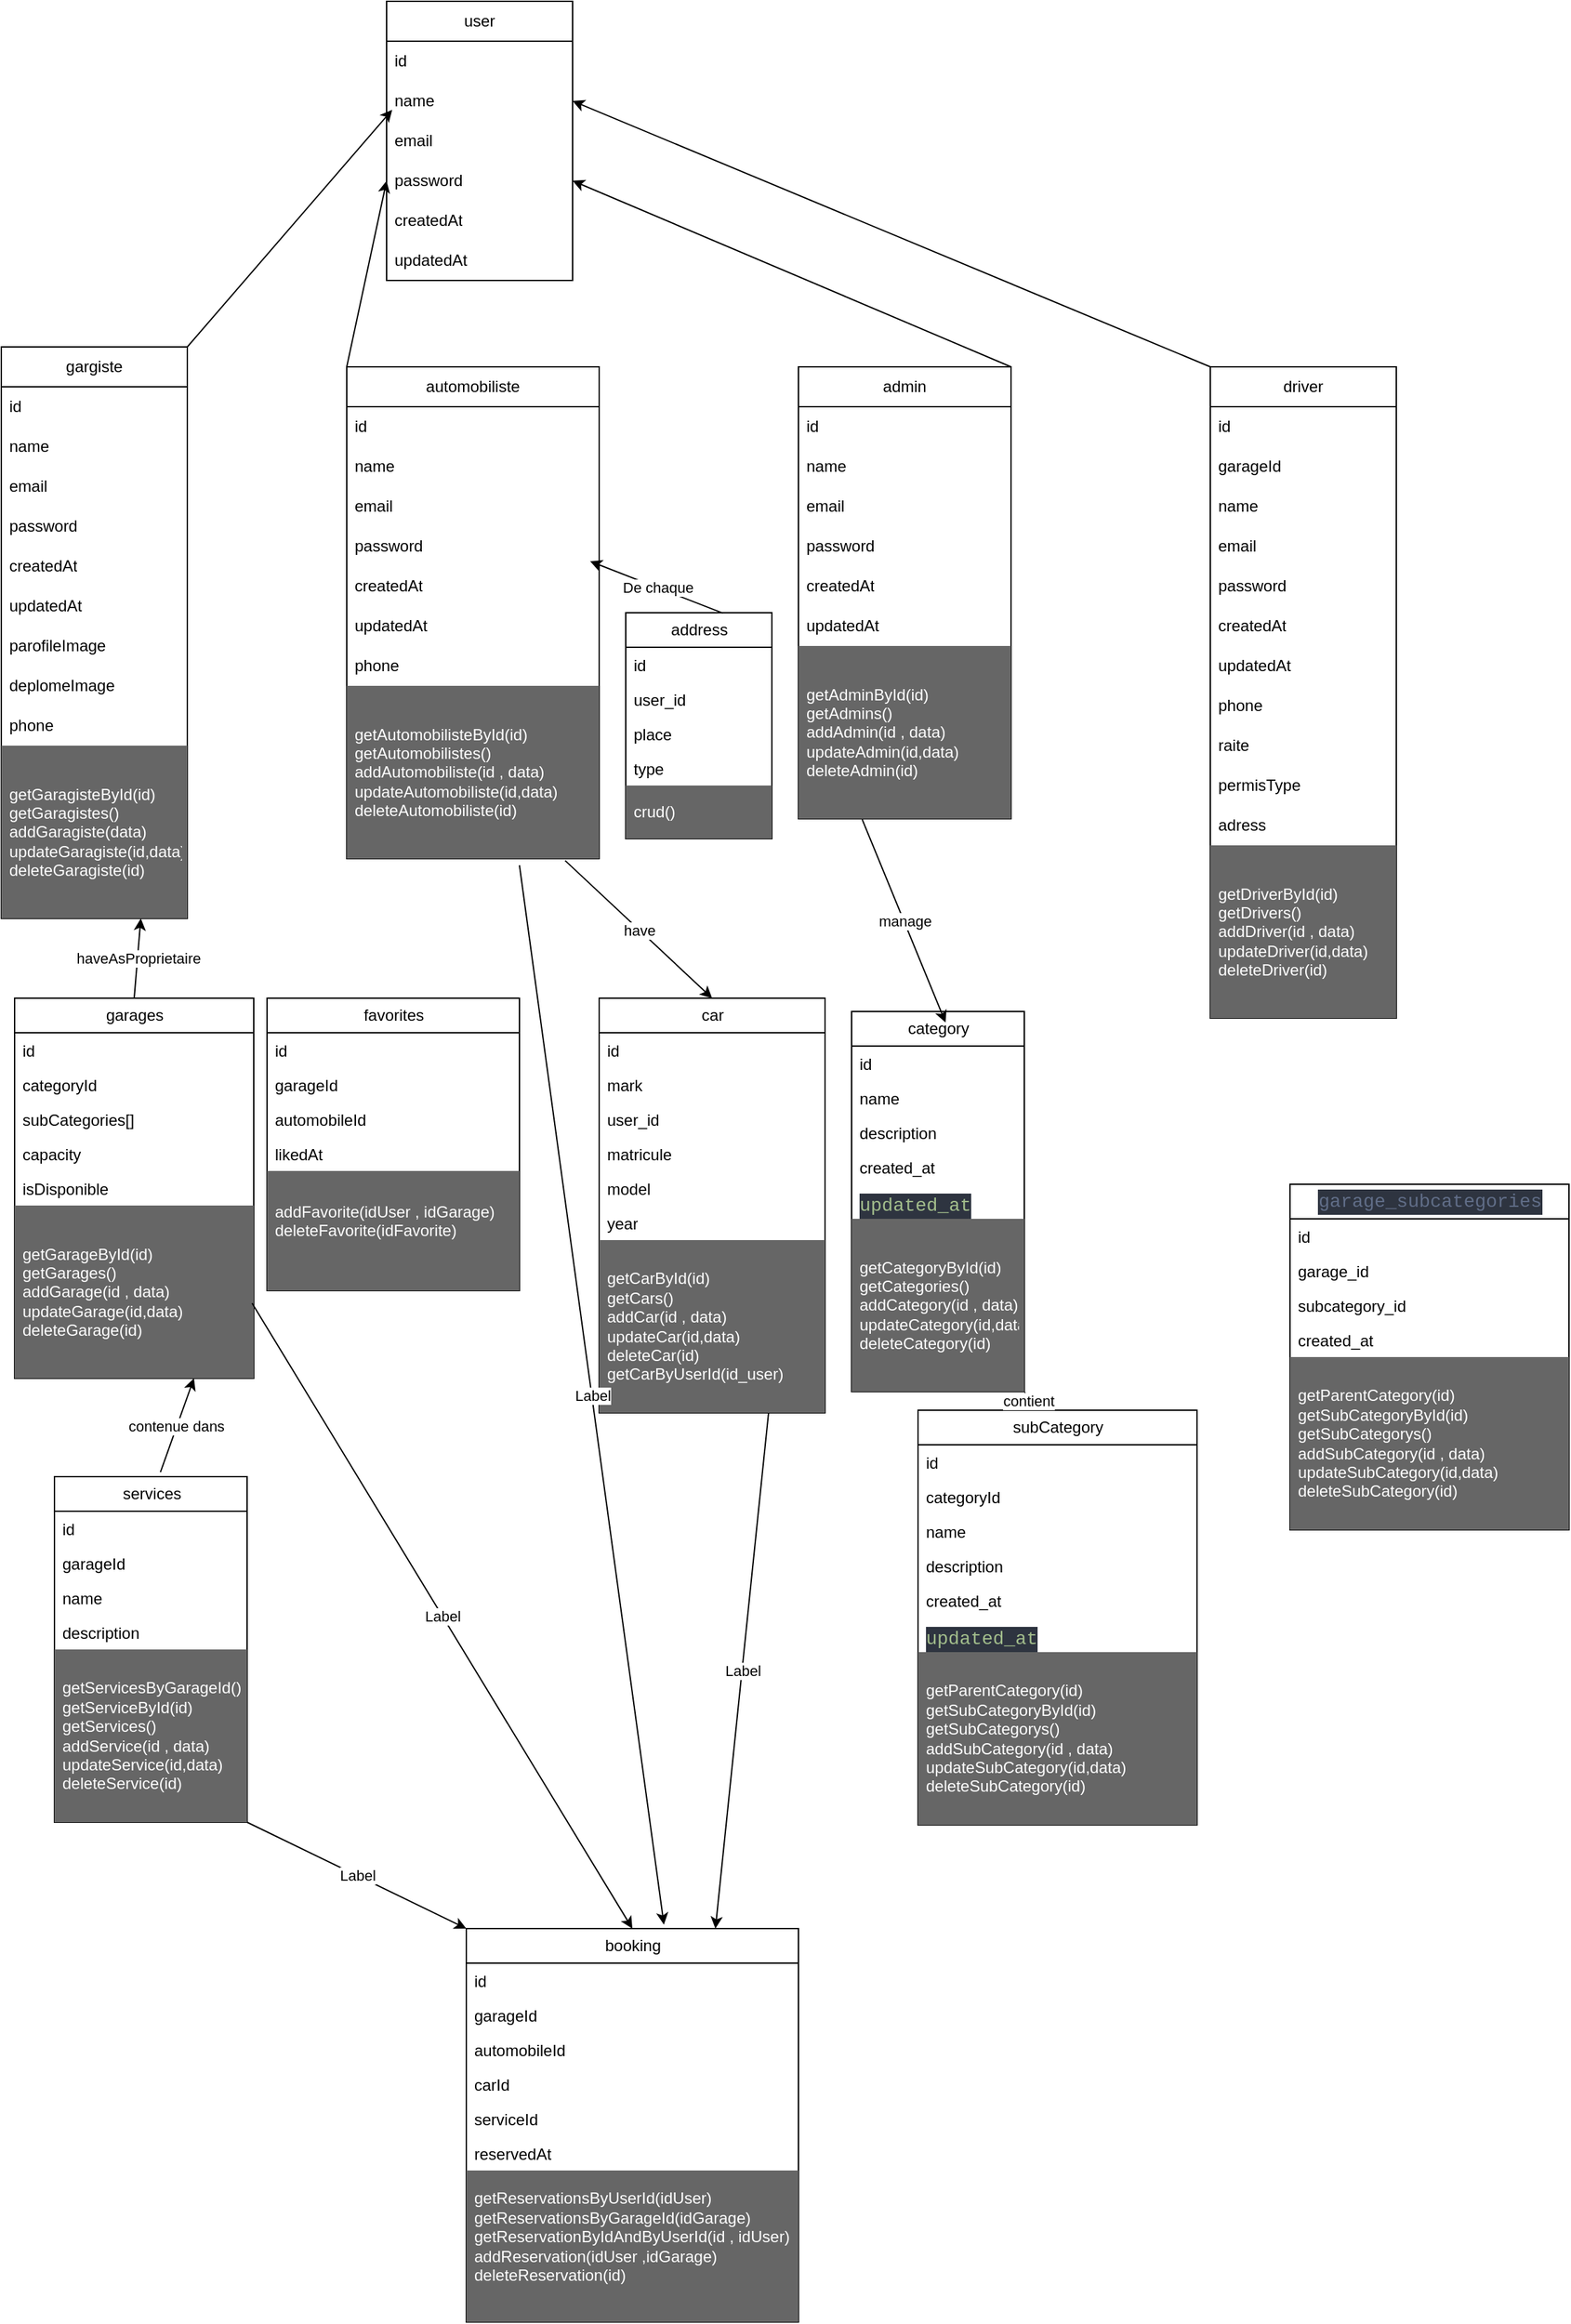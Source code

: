 <mxfile>
    <diagram id="QwADNaredaxU6zUxr-DX" name="Page-1">
        <mxGraphModel dx="255" dy="290" grid="1" gridSize="10" guides="1" tooltips="1" connect="1" arrows="1" fold="1" page="1" pageScale="1" pageWidth="850" pageHeight="1100" math="0" shadow="0">
            <root>
                <mxCell id="0"/>
                <mxCell id="1" parent="0"/>
                <mxCell id="2" value="user" style="swimlane;fontStyle=0;childLayout=stackLayout;horizontal=1;startSize=30;horizontalStack=0;resizeParent=1;resizeParentMax=0;resizeLast=0;collapsible=1;marginBottom=0;whiteSpace=wrap;html=1;" parent="1" vertex="1">
                    <mxGeometry x="300" y="20" width="140" height="210" as="geometry"/>
                </mxCell>
                <mxCell id="3" value="id" style="text;strokeColor=none;fillColor=none;align=left;verticalAlign=middle;spacingLeft=4;spacingRight=4;overflow=hidden;points=[[0,0.5],[1,0.5]];portConstraint=eastwest;rotatable=0;whiteSpace=wrap;html=1;" parent="2" vertex="1">
                    <mxGeometry y="30" width="140" height="30" as="geometry"/>
                </mxCell>
                <mxCell id="4" value="name" style="text;strokeColor=none;fillColor=none;align=left;verticalAlign=middle;spacingLeft=4;spacingRight=4;overflow=hidden;points=[[0,0.5],[1,0.5]];portConstraint=eastwest;rotatable=0;whiteSpace=wrap;html=1;" parent="2" vertex="1">
                    <mxGeometry y="60" width="140" height="30" as="geometry"/>
                </mxCell>
                <mxCell id="5" value="email" style="text;strokeColor=none;fillColor=none;align=left;verticalAlign=middle;spacingLeft=4;spacingRight=4;overflow=hidden;points=[[0,0.5],[1,0.5]];portConstraint=eastwest;rotatable=0;whiteSpace=wrap;html=1;" parent="2" vertex="1">
                    <mxGeometry y="90" width="140" height="30" as="geometry"/>
                </mxCell>
                <mxCell id="6" value="password" style="text;strokeColor=none;fillColor=none;align=left;verticalAlign=middle;spacingLeft=4;spacingRight=4;overflow=hidden;points=[[0,0.5],[1,0.5]];portConstraint=eastwest;rotatable=0;whiteSpace=wrap;html=1;" parent="2" vertex="1">
                    <mxGeometry y="120" width="140" height="30" as="geometry"/>
                </mxCell>
                <mxCell id="8" value="createdAt" style="text;strokeColor=none;fillColor=none;align=left;verticalAlign=middle;spacingLeft=4;spacingRight=4;overflow=hidden;points=[[0,0.5],[1,0.5]];portConstraint=eastwest;rotatable=0;whiteSpace=wrap;html=1;" parent="2" vertex="1">
                    <mxGeometry y="150" width="140" height="30" as="geometry"/>
                </mxCell>
                <mxCell id="7" value="updatedAt" style="text;strokeColor=none;fillColor=none;align=left;verticalAlign=middle;spacingLeft=4;spacingRight=4;overflow=hidden;points=[[0,0.5],[1,0.5]];portConstraint=eastwest;rotatable=0;whiteSpace=wrap;html=1;" parent="2" vertex="1">
                    <mxGeometry y="180" width="140" height="30" as="geometry"/>
                </mxCell>
                <mxCell id="9" value="gargiste" style="swimlane;fontStyle=0;childLayout=stackLayout;horizontal=1;startSize=30;horizontalStack=0;resizeParent=1;resizeParentMax=0;resizeLast=0;collapsible=1;marginBottom=0;whiteSpace=wrap;html=1;" parent="1" vertex="1">
                    <mxGeometry x="10" y="280" width="140" height="430" as="geometry"/>
                </mxCell>
                <mxCell id="10" value="id" style="text;strokeColor=none;fillColor=none;align=left;verticalAlign=middle;spacingLeft=4;spacingRight=4;overflow=hidden;points=[[0,0.5],[1,0.5]];portConstraint=eastwest;rotatable=0;whiteSpace=wrap;html=1;" parent="9" vertex="1">
                    <mxGeometry y="30" width="140" height="30" as="geometry"/>
                </mxCell>
                <mxCell id="11" value="name" style="text;strokeColor=none;fillColor=none;align=left;verticalAlign=middle;spacingLeft=4;spacingRight=4;overflow=hidden;points=[[0,0.5],[1,0.5]];portConstraint=eastwest;rotatable=0;whiteSpace=wrap;html=1;" parent="9" vertex="1">
                    <mxGeometry y="60" width="140" height="30" as="geometry"/>
                </mxCell>
                <mxCell id="12" value="email" style="text;strokeColor=none;fillColor=none;align=left;verticalAlign=middle;spacingLeft=4;spacingRight=4;overflow=hidden;points=[[0,0.5],[1,0.5]];portConstraint=eastwest;rotatable=0;whiteSpace=wrap;html=1;" parent="9" vertex="1">
                    <mxGeometry y="90" width="140" height="30" as="geometry"/>
                </mxCell>
                <mxCell id="13" value="password" style="text;strokeColor=none;fillColor=none;align=left;verticalAlign=middle;spacingLeft=4;spacingRight=4;overflow=hidden;points=[[0,0.5],[1,0.5]];portConstraint=eastwest;rotatable=0;whiteSpace=wrap;html=1;" parent="9" vertex="1">
                    <mxGeometry y="120" width="140" height="30" as="geometry"/>
                </mxCell>
                <mxCell id="14" value="createdAt" style="text;strokeColor=none;fillColor=none;align=left;verticalAlign=middle;spacingLeft=4;spacingRight=4;overflow=hidden;points=[[0,0.5],[1,0.5]];portConstraint=eastwest;rotatable=0;whiteSpace=wrap;html=1;" parent="9" vertex="1">
                    <mxGeometry y="150" width="140" height="30" as="geometry"/>
                </mxCell>
                <mxCell id="15" value="updatedAt" style="text;strokeColor=none;fillColor=none;align=left;verticalAlign=middle;spacingLeft=4;spacingRight=4;overflow=hidden;points=[[0,0.5],[1,0.5]];portConstraint=eastwest;rotatable=0;whiteSpace=wrap;html=1;" parent="9" vertex="1">
                    <mxGeometry y="180" width="140" height="30" as="geometry"/>
                </mxCell>
                <mxCell id="17" value="parofileImage" style="text;strokeColor=none;fillColor=none;align=left;verticalAlign=middle;spacingLeft=4;spacingRight=4;overflow=hidden;points=[[0,0.5],[1,0.5]];portConstraint=eastwest;rotatable=0;whiteSpace=wrap;html=1;" parent="9" vertex="1">
                    <mxGeometry y="210" width="140" height="30" as="geometry"/>
                </mxCell>
                <mxCell id="16" value="deplomeImage" style="text;strokeColor=none;fillColor=none;align=left;verticalAlign=middle;spacingLeft=4;spacingRight=4;overflow=hidden;points=[[0,0.5],[1,0.5]];portConstraint=eastwest;rotatable=0;whiteSpace=wrap;html=1;" parent="9" vertex="1">
                    <mxGeometry y="240" width="140" height="30" as="geometry"/>
                </mxCell>
                <mxCell id="18" value="phone" style="text;strokeColor=none;fillColor=none;align=left;verticalAlign=middle;spacingLeft=4;spacingRight=4;overflow=hidden;points=[[0,0.5],[1,0.5]];portConstraint=eastwest;rotatable=0;whiteSpace=wrap;html=1;" parent="9" vertex="1">
                    <mxGeometry y="270" width="140" height="30" as="geometry"/>
                </mxCell>
                <mxCell id="48" value="&lt;font style=&quot;color: rgb(255, 255, 255);&quot;&gt;getGaragisteById(id)&lt;/font&gt;&lt;div&gt;&lt;font style=&quot;color: rgb(255, 255, 255);&quot;&gt;getGaragistes()&lt;/font&gt;&lt;/div&gt;&lt;div&gt;&lt;font style=&quot;color: rgb(255, 255, 255);&quot;&gt;addGaragiste(data)&lt;/font&gt;&lt;/div&gt;&lt;div&gt;&lt;font style=&quot;color: rgb(255, 255, 255);&quot;&gt;updateGaragiste(id,data)&lt;/font&gt;&lt;/div&gt;&lt;div&gt;&lt;font style=&quot;color: rgb(255, 255, 255);&quot;&gt;deleteGaragiste(id)&lt;/font&gt;&lt;/div&gt;" style="text;strokeColor=none;fillColor=#666666;align=left;verticalAlign=middle;spacingLeft=4;spacingRight=4;overflow=hidden;points=[[0,0.5],[1,0.5]];portConstraint=eastwest;rotatable=0;whiteSpace=wrap;html=1;" parent="9" vertex="1">
                    <mxGeometry y="300" width="140" height="130" as="geometry"/>
                </mxCell>
                <mxCell id="61" style="edgeStyle=none;html=1;exitX=0;exitY=0;exitDx=0;exitDy=0;entryX=0;entryY=0.5;entryDx=0;entryDy=0;" parent="1" source="19" target="6" edge="1">
                    <mxGeometry relative="1" as="geometry"/>
                </mxCell>
                <mxCell id="19" value="automobiliste" style="swimlane;fontStyle=0;childLayout=stackLayout;horizontal=1;startSize=30;horizontalStack=0;resizeParent=1;resizeParentMax=0;resizeLast=0;collapsible=1;marginBottom=0;whiteSpace=wrap;html=1;" parent="1" vertex="1">
                    <mxGeometry x="270" y="295" width="190" height="370" as="geometry"/>
                </mxCell>
                <mxCell id="20" value="id" style="text;strokeColor=none;fillColor=none;align=left;verticalAlign=middle;spacingLeft=4;spacingRight=4;overflow=hidden;points=[[0,0.5],[1,0.5]];portConstraint=eastwest;rotatable=0;whiteSpace=wrap;html=1;" parent="19" vertex="1">
                    <mxGeometry y="30" width="190" height="30" as="geometry"/>
                </mxCell>
                <mxCell id="21" value="name" style="text;strokeColor=none;fillColor=none;align=left;verticalAlign=middle;spacingLeft=4;spacingRight=4;overflow=hidden;points=[[0,0.5],[1,0.5]];portConstraint=eastwest;rotatable=0;whiteSpace=wrap;html=1;" parent="19" vertex="1">
                    <mxGeometry y="60" width="190" height="30" as="geometry"/>
                </mxCell>
                <mxCell id="22" value="email" style="text;strokeColor=none;fillColor=none;align=left;verticalAlign=middle;spacingLeft=4;spacingRight=4;overflow=hidden;points=[[0,0.5],[1,0.5]];portConstraint=eastwest;rotatable=0;whiteSpace=wrap;html=1;" parent="19" vertex="1">
                    <mxGeometry y="90" width="190" height="30" as="geometry"/>
                </mxCell>
                <mxCell id="23" value="password" style="text;strokeColor=none;fillColor=none;align=left;verticalAlign=middle;spacingLeft=4;spacingRight=4;overflow=hidden;points=[[0,0.5],[1,0.5]];portConstraint=eastwest;rotatable=0;whiteSpace=wrap;html=1;" parent="19" vertex="1">
                    <mxGeometry y="120" width="190" height="30" as="geometry"/>
                </mxCell>
                <mxCell id="24" value="createdAt" style="text;strokeColor=none;fillColor=none;align=left;verticalAlign=middle;spacingLeft=4;spacingRight=4;overflow=hidden;points=[[0,0.5],[1,0.5]];portConstraint=eastwest;rotatable=0;whiteSpace=wrap;html=1;" parent="19" vertex="1">
                    <mxGeometry y="150" width="190" height="30" as="geometry"/>
                </mxCell>
                <mxCell id="25" value="updatedAt" style="text;strokeColor=none;fillColor=none;align=left;verticalAlign=middle;spacingLeft=4;spacingRight=4;overflow=hidden;points=[[0,0.5],[1,0.5]];portConstraint=eastwest;rotatable=0;whiteSpace=wrap;html=1;" parent="19" vertex="1">
                    <mxGeometry y="180" width="190" height="30" as="geometry"/>
                </mxCell>
                <mxCell id="28" value="phone" style="text;strokeColor=none;fillColor=none;align=left;verticalAlign=middle;spacingLeft=4;spacingRight=4;overflow=hidden;points=[[0,0.5],[1,0.5]];portConstraint=eastwest;rotatable=0;whiteSpace=wrap;html=1;" parent="19" vertex="1">
                    <mxGeometry y="210" width="190" height="30" as="geometry"/>
                </mxCell>
                <mxCell id="49" value="&lt;font style=&quot;color: rgb(255, 255, 255);&quot;&gt;getAutomobilisteById(id)&lt;/font&gt;&lt;div&gt;&lt;font style=&quot;color: rgb(255, 255, 255);&quot;&gt;get&lt;span style=&quot;color: rgb(255, 255, 255);&quot;&gt;Automobiliste&lt;/span&gt;s()&lt;/font&gt;&lt;/div&gt;&lt;div&gt;&lt;font style=&quot;color: rgb(255, 255, 255);&quot;&gt;add&lt;span style=&quot;color: rgb(255, 255, 255);&quot;&gt;Automobiliste&lt;/span&gt;(id , data)&lt;/font&gt;&lt;/div&gt;&lt;div&gt;&lt;font style=&quot;color: rgb(255, 255, 255);&quot;&gt;update&lt;span style=&quot;color: rgb(255, 255, 255);&quot;&gt;Automobiliste&lt;/span&gt;(id,data)&lt;/font&gt;&lt;/div&gt;&lt;div&gt;&lt;font style=&quot;color: rgb(255, 255, 255);&quot;&gt;delete&lt;span style=&quot;color: rgb(255, 255, 255);&quot;&gt;Automobiliste&lt;/span&gt;(id)&lt;/font&gt;&lt;/div&gt;" style="text;strokeColor=none;fillColor=#666666;align=left;verticalAlign=middle;spacingLeft=4;spacingRight=4;overflow=hidden;points=[[0,0.5],[1,0.5]];portConstraint=eastwest;rotatable=0;whiteSpace=wrap;html=1;" parent="19" vertex="1">
                    <mxGeometry y="240" width="190" height="130" as="geometry"/>
                </mxCell>
                <mxCell id="62" style="edgeStyle=none;html=1;exitX=1;exitY=0;exitDx=0;exitDy=0;entryX=1;entryY=0.5;entryDx=0;entryDy=0;" parent="1" source="29" target="6" edge="1">
                    <mxGeometry relative="1" as="geometry"/>
                </mxCell>
                <mxCell id="29" value="admin" style="swimlane;fontStyle=0;childLayout=stackLayout;horizontal=1;startSize=30;horizontalStack=0;resizeParent=1;resizeParentMax=0;resizeLast=0;collapsible=1;marginBottom=0;whiteSpace=wrap;html=1;" parent="1" vertex="1">
                    <mxGeometry x="610" y="295" width="160" height="340" as="geometry"/>
                </mxCell>
                <mxCell id="30" value="id" style="text;strokeColor=none;fillColor=none;align=left;verticalAlign=middle;spacingLeft=4;spacingRight=4;overflow=hidden;points=[[0,0.5],[1,0.5]];portConstraint=eastwest;rotatable=0;whiteSpace=wrap;html=1;" parent="29" vertex="1">
                    <mxGeometry y="30" width="160" height="30" as="geometry"/>
                </mxCell>
                <mxCell id="31" value="name" style="text;strokeColor=none;fillColor=none;align=left;verticalAlign=middle;spacingLeft=4;spacingRight=4;overflow=hidden;points=[[0,0.5],[1,0.5]];portConstraint=eastwest;rotatable=0;whiteSpace=wrap;html=1;" parent="29" vertex="1">
                    <mxGeometry y="60" width="160" height="30" as="geometry"/>
                </mxCell>
                <mxCell id="32" value="email" style="text;strokeColor=none;fillColor=none;align=left;verticalAlign=middle;spacingLeft=4;spacingRight=4;overflow=hidden;points=[[0,0.5],[1,0.5]];portConstraint=eastwest;rotatable=0;whiteSpace=wrap;html=1;" parent="29" vertex="1">
                    <mxGeometry y="90" width="160" height="30" as="geometry"/>
                </mxCell>
                <mxCell id="33" value="password" style="text;strokeColor=none;fillColor=none;align=left;verticalAlign=middle;spacingLeft=4;spacingRight=4;overflow=hidden;points=[[0,0.5],[1,0.5]];portConstraint=eastwest;rotatable=0;whiteSpace=wrap;html=1;" parent="29" vertex="1">
                    <mxGeometry y="120" width="160" height="30" as="geometry"/>
                </mxCell>
                <mxCell id="34" value="createdAt" style="text;strokeColor=none;fillColor=none;align=left;verticalAlign=middle;spacingLeft=4;spacingRight=4;overflow=hidden;points=[[0,0.5],[1,0.5]];portConstraint=eastwest;rotatable=0;whiteSpace=wrap;html=1;" parent="29" vertex="1">
                    <mxGeometry y="150" width="160" height="30" as="geometry"/>
                </mxCell>
                <mxCell id="35" value="updatedAt" style="text;strokeColor=none;fillColor=none;align=left;verticalAlign=middle;spacingLeft=4;spacingRight=4;overflow=hidden;points=[[0,0.5],[1,0.5]];portConstraint=eastwest;rotatable=0;whiteSpace=wrap;html=1;" parent="29" vertex="1">
                    <mxGeometry y="180" width="160" height="30" as="geometry"/>
                </mxCell>
                <mxCell id="50" value="&lt;font style=&quot;color: rgb(255, 255, 255);&quot;&gt;getAdminById(id)&lt;/font&gt;&lt;div&gt;&lt;font style=&quot;color: rgb(255, 255, 255);&quot;&gt;get&lt;span style=&quot;color: rgb(255, 255, 255);&quot;&gt;Admin&lt;/span&gt;s()&lt;/font&gt;&lt;/div&gt;&lt;div&gt;&lt;font style=&quot;color: rgb(255, 255, 255);&quot;&gt;add&lt;span style=&quot;color: rgb(255, 255, 255);&quot;&gt;Admin&lt;/span&gt;(id , data)&lt;/font&gt;&lt;/div&gt;&lt;div&gt;&lt;font style=&quot;color: rgb(255, 255, 255);&quot;&gt;update&lt;span style=&quot;color: rgb(255, 255, 255);&quot;&gt;Admin&lt;/span&gt;(id,data)&lt;/font&gt;&lt;/div&gt;&lt;div&gt;&lt;font style=&quot;color: rgb(255, 255, 255);&quot;&gt;delete&lt;span style=&quot;color: rgb(255, 255, 255);&quot;&gt;Admin&lt;/span&gt;(id)&lt;/font&gt;&lt;/div&gt;" style="text;strokeColor=none;fillColor=#666666;align=left;verticalAlign=middle;spacingLeft=4;spacingRight=4;overflow=hidden;points=[[0,0.5],[1,0.5]];portConstraint=eastwest;rotatable=0;whiteSpace=wrap;html=1;" parent="29" vertex="1">
                    <mxGeometry y="210" width="160" height="130" as="geometry"/>
                </mxCell>
                <mxCell id="64" style="edgeStyle=none;html=1;exitX=0;exitY=0;exitDx=0;exitDy=0;entryX=1;entryY=0.5;entryDx=0;entryDy=0;" parent="1" source="37" target="4" edge="1">
                    <mxGeometry relative="1" as="geometry"/>
                </mxCell>
                <mxCell id="37" value="driver" style="swimlane;fontStyle=0;childLayout=stackLayout;horizontal=1;startSize=30;horizontalStack=0;resizeParent=1;resizeParentMax=0;resizeLast=0;collapsible=1;marginBottom=0;whiteSpace=wrap;html=1;" parent="1" vertex="1">
                    <mxGeometry x="920" y="295" width="140" height="490" as="geometry"/>
                </mxCell>
                <mxCell id="38" value="id" style="text;strokeColor=none;fillColor=none;align=left;verticalAlign=middle;spacingLeft=4;spacingRight=4;overflow=hidden;points=[[0,0.5],[1,0.5]];portConstraint=eastwest;rotatable=0;whiteSpace=wrap;html=1;" parent="37" vertex="1">
                    <mxGeometry y="30" width="140" height="30" as="geometry"/>
                </mxCell>
                <mxCell id="151" value="garageId" style="text;strokeColor=none;fillColor=none;align=left;verticalAlign=middle;spacingLeft=4;spacingRight=4;overflow=hidden;points=[[0,0.5],[1,0.5]];portConstraint=eastwest;rotatable=0;whiteSpace=wrap;html=1;" parent="37" vertex="1">
                    <mxGeometry y="60" width="140" height="30" as="geometry"/>
                </mxCell>
                <mxCell id="39" value="name" style="text;strokeColor=none;fillColor=none;align=left;verticalAlign=middle;spacingLeft=4;spacingRight=4;overflow=hidden;points=[[0,0.5],[1,0.5]];portConstraint=eastwest;rotatable=0;whiteSpace=wrap;html=1;" parent="37" vertex="1">
                    <mxGeometry y="90" width="140" height="30" as="geometry"/>
                </mxCell>
                <mxCell id="40" value="email" style="text;strokeColor=none;fillColor=none;align=left;verticalAlign=middle;spacingLeft=4;spacingRight=4;overflow=hidden;points=[[0,0.5],[1,0.5]];portConstraint=eastwest;rotatable=0;whiteSpace=wrap;html=1;" parent="37" vertex="1">
                    <mxGeometry y="120" width="140" height="30" as="geometry"/>
                </mxCell>
                <mxCell id="41" value="password" style="text;strokeColor=none;fillColor=none;align=left;verticalAlign=middle;spacingLeft=4;spacingRight=4;overflow=hidden;points=[[0,0.5],[1,0.5]];portConstraint=eastwest;rotatable=0;whiteSpace=wrap;html=1;" parent="37" vertex="1">
                    <mxGeometry y="150" width="140" height="30" as="geometry"/>
                </mxCell>
                <mxCell id="42" value="createdAt" style="text;strokeColor=none;fillColor=none;align=left;verticalAlign=middle;spacingLeft=4;spacingRight=4;overflow=hidden;points=[[0,0.5],[1,0.5]];portConstraint=eastwest;rotatable=0;whiteSpace=wrap;html=1;" parent="37" vertex="1">
                    <mxGeometry y="180" width="140" height="30" as="geometry"/>
                </mxCell>
                <mxCell id="43" value="updatedAt" style="text;strokeColor=none;fillColor=none;align=left;verticalAlign=middle;spacingLeft=4;spacingRight=4;overflow=hidden;points=[[0,0.5],[1,0.5]];portConstraint=eastwest;rotatable=0;whiteSpace=wrap;html=1;" parent="37" vertex="1">
                    <mxGeometry y="210" width="140" height="30" as="geometry"/>
                </mxCell>
                <mxCell id="44" value="phone" style="text;strokeColor=none;fillColor=none;align=left;verticalAlign=middle;spacingLeft=4;spacingRight=4;overflow=hidden;points=[[0,0.5],[1,0.5]];portConstraint=eastwest;rotatable=0;whiteSpace=wrap;html=1;" parent="37" vertex="1">
                    <mxGeometry y="240" width="140" height="30" as="geometry"/>
                </mxCell>
                <mxCell id="45" value="raite" style="text;strokeColor=none;fillColor=none;align=left;verticalAlign=middle;spacingLeft=4;spacingRight=4;overflow=hidden;points=[[0,0.5],[1,0.5]];portConstraint=eastwest;rotatable=0;whiteSpace=wrap;html=1;" parent="37" vertex="1">
                    <mxGeometry y="270" width="140" height="30" as="geometry"/>
                </mxCell>
                <mxCell id="46" value="permisType" style="text;strokeColor=none;fillColor=none;align=left;verticalAlign=middle;spacingLeft=4;spacingRight=4;overflow=hidden;points=[[0,0.5],[1,0.5]];portConstraint=eastwest;rotatable=0;whiteSpace=wrap;html=1;" parent="37" vertex="1">
                    <mxGeometry y="300" width="140" height="30" as="geometry"/>
                </mxCell>
                <mxCell id="47" value="adress" style="text;strokeColor=none;fillColor=none;align=left;verticalAlign=middle;spacingLeft=4;spacingRight=4;overflow=hidden;points=[[0,0.5],[1,0.5]];portConstraint=eastwest;rotatable=0;whiteSpace=wrap;html=1;" parent="37" vertex="1">
                    <mxGeometry y="330" width="140" height="30" as="geometry"/>
                </mxCell>
                <mxCell id="51" value="&lt;font style=&quot;color: rgb(255, 255, 255);&quot;&gt;getDriverById(id)&lt;/font&gt;&lt;div&gt;&lt;font style=&quot;color: rgb(255, 255, 255);&quot;&gt;get&lt;span style=&quot;color: rgb(255, 255, 255);&quot;&gt;Driver&lt;/span&gt;s()&lt;/font&gt;&lt;/div&gt;&lt;div&gt;&lt;font style=&quot;color: rgb(255, 255, 255);&quot;&gt;add&lt;span style=&quot;color: rgb(255, 255, 255);&quot;&gt;Driver&lt;/span&gt;(id , data)&lt;/font&gt;&lt;/div&gt;&lt;div&gt;&lt;font style=&quot;color: rgb(255, 255, 255);&quot;&gt;update&lt;span style=&quot;color: rgb(255, 255, 255);&quot;&gt;Driver&lt;/span&gt;(id,data)&lt;/font&gt;&lt;/div&gt;&lt;div&gt;&lt;font style=&quot;color: rgb(255, 255, 255);&quot;&gt;delete&lt;span style=&quot;color: rgb(255, 255, 255);&quot;&gt;Driver&lt;/span&gt;(id)&lt;/font&gt;&lt;/div&gt;" style="text;strokeColor=none;fillColor=#666666;align=left;verticalAlign=middle;spacingLeft=4;spacingRight=4;overflow=hidden;points=[[0,0.5],[1,0.5]];portConstraint=eastwest;rotatable=0;whiteSpace=wrap;html=1;" parent="37" vertex="1">
                    <mxGeometry y="360" width="140" height="130" as="geometry"/>
                </mxCell>
                <mxCell id="60" style="edgeStyle=none;html=1;exitX=1;exitY=0;exitDx=0;exitDy=0;entryX=0.03;entryY=0.72;entryDx=0;entryDy=0;entryPerimeter=0;" parent="1" source="9" target="4" edge="1">
                    <mxGeometry relative="1" as="geometry"/>
                </mxCell>
                <mxCell id="65" value="category" style="swimlane;fontStyle=0;childLayout=stackLayout;horizontal=1;startSize=26;fillColor=none;horizontalStack=0;resizeParent=1;resizeParentMax=0;resizeLast=0;collapsible=1;marginBottom=0;html=1;" parent="1" vertex="1">
                    <mxGeometry x="650" y="780" width="130" height="286" as="geometry"/>
                </mxCell>
                <mxCell id="66" value="id" style="text;strokeColor=none;fillColor=none;align=left;verticalAlign=top;spacingLeft=4;spacingRight=4;overflow=hidden;rotatable=0;points=[[0,0.5],[1,0.5]];portConstraint=eastwest;whiteSpace=wrap;html=1;" parent="65" vertex="1">
                    <mxGeometry y="26" width="130" height="26" as="geometry"/>
                </mxCell>
                <mxCell id="67" value="name" style="text;strokeColor=none;fillColor=none;align=left;verticalAlign=top;spacingLeft=4;spacingRight=4;overflow=hidden;rotatable=0;points=[[0,0.5],[1,0.5]];portConstraint=eastwest;whiteSpace=wrap;html=1;" parent="65" vertex="1">
                    <mxGeometry y="52" width="130" height="26" as="geometry"/>
                </mxCell>
                <mxCell id="68" value="description" style="text;strokeColor=none;fillColor=none;align=left;verticalAlign=top;spacingLeft=4;spacingRight=4;overflow=hidden;rotatable=0;points=[[0,0.5],[1,0.5]];portConstraint=eastwest;whiteSpace=wrap;html=1;" parent="65" vertex="1">
                    <mxGeometry y="78" width="130" height="26" as="geometry"/>
                </mxCell>
                <mxCell id="162" value="created_at" style="text;strokeColor=none;fillColor=none;align=left;verticalAlign=top;spacingLeft=4;spacingRight=4;overflow=hidden;rotatable=0;points=[[0,0.5],[1,0.5]];portConstraint=eastwest;whiteSpace=wrap;html=1;" vertex="1" parent="65">
                    <mxGeometry y="104" width="130" height="26" as="geometry"/>
                </mxCell>
                <mxCell id="164" value="&lt;div style=&quot;color: rgb(216, 222, 233); background-color: rgb(46, 52, 64); font-family: Consolas, &amp;quot;Courier New&amp;quot;, monospace; font-size: 14px; line-height: 19px; white-space: pre;&quot;&gt;&lt;span style=&quot;color: #a3be8c;&quot;&gt;updated_at&lt;/span&gt;&lt;/div&gt;" style="text;strokeColor=none;fillColor=none;align=left;verticalAlign=top;spacingLeft=4;spacingRight=4;overflow=hidden;rotatable=0;points=[[0,0.5],[1,0.5]];portConstraint=eastwest;whiteSpace=wrap;html=1;" vertex="1" parent="65">
                    <mxGeometry y="130" width="130" height="26" as="geometry"/>
                </mxCell>
                <mxCell id="82" value="&lt;font style=&quot;color: rgb(255, 255, 255);&quot;&gt;getCategoryById(id)&lt;/font&gt;&lt;div&gt;&lt;font style=&quot;color: rgb(255, 255, 255);&quot;&gt;get&lt;span style=&quot;color: rgb(255, 255, 255);&quot;&gt;Categorie&lt;/span&gt;s()&lt;/font&gt;&lt;/div&gt;&lt;div&gt;&lt;font style=&quot;color: rgb(255, 255, 255);&quot;&gt;add&lt;span style=&quot;color: rgb(255, 255, 255);&quot;&gt;Category&lt;/span&gt;(id , data)&lt;/font&gt;&lt;/div&gt;&lt;div&gt;&lt;font style=&quot;color: rgb(255, 255, 255);&quot;&gt;update&lt;span style=&quot;color: rgb(255, 255, 255);&quot;&gt;Category&lt;/span&gt;(id,data)&lt;/font&gt;&lt;/div&gt;&lt;div&gt;&lt;font style=&quot;color: rgb(255, 255, 255);&quot;&gt;delete&lt;span style=&quot;color: rgb(255, 255, 255);&quot;&gt;Category&lt;/span&gt;(id)&lt;/font&gt;&lt;/div&gt;" style="text;strokeColor=none;fillColor=#666666;align=left;verticalAlign=middle;spacingLeft=4;spacingRight=4;overflow=hidden;points=[[0,0.5],[1,0.5]];portConstraint=eastwest;rotatable=0;whiteSpace=wrap;html=1;" parent="65" vertex="1">
                    <mxGeometry y="156" width="130" height="130" as="geometry"/>
                </mxCell>
                <mxCell id="69" value="subCategory" style="swimlane;fontStyle=0;childLayout=stackLayout;horizontal=1;startSize=26;fillColor=none;horizontalStack=0;resizeParent=1;resizeParentMax=0;resizeLast=0;collapsible=1;marginBottom=0;html=1;" parent="1" vertex="1">
                    <mxGeometry x="700" y="1080" width="210" height="312" as="geometry"/>
                </mxCell>
                <mxCell id="70" value="id" style="text;strokeColor=none;fillColor=none;align=left;verticalAlign=top;spacingLeft=4;spacingRight=4;overflow=hidden;rotatable=0;points=[[0,0.5],[1,0.5]];portConstraint=eastwest;whiteSpace=wrap;html=1;" parent="69" vertex="1">
                    <mxGeometry y="26" width="210" height="26" as="geometry"/>
                </mxCell>
                <mxCell id="71" value="categoryId" style="text;strokeColor=none;fillColor=none;align=left;verticalAlign=top;spacingLeft=4;spacingRight=4;overflow=hidden;rotatable=0;points=[[0,0.5],[1,0.5]];portConstraint=eastwest;whiteSpace=wrap;html=1;" parent="69" vertex="1">
                    <mxGeometry y="52" width="210" height="26" as="geometry"/>
                </mxCell>
                <mxCell id="72" value="name" style="text;strokeColor=none;fillColor=none;align=left;verticalAlign=top;spacingLeft=4;spacingRight=4;overflow=hidden;rotatable=0;points=[[0,0.5],[1,0.5]];portConstraint=eastwest;whiteSpace=wrap;html=1;" parent="69" vertex="1">
                    <mxGeometry y="78" width="210" height="26" as="geometry"/>
                </mxCell>
                <mxCell id="73" value="description" style="text;strokeColor=none;fillColor=none;align=left;verticalAlign=top;spacingLeft=4;spacingRight=4;overflow=hidden;rotatable=0;points=[[0,0.5],[1,0.5]];portConstraint=eastwest;whiteSpace=wrap;html=1;" parent="69" vertex="1">
                    <mxGeometry y="104" width="210" height="26" as="geometry"/>
                </mxCell>
                <mxCell id="163" value="created_at" style="text;strokeColor=none;fillColor=none;align=left;verticalAlign=top;spacingLeft=4;spacingRight=4;overflow=hidden;rotatable=0;points=[[0,0.5],[1,0.5]];portConstraint=eastwest;whiteSpace=wrap;html=1;" vertex="1" parent="69">
                    <mxGeometry y="130" width="210" height="26" as="geometry"/>
                </mxCell>
                <mxCell id="165" value="&lt;div style=&quot;color: rgb(216, 222, 233); background-color: rgb(46, 52, 64); font-family: Consolas, &amp;quot;Courier New&amp;quot;, monospace; font-size: 14px; line-height: 19px; white-space: pre;&quot;&gt;&lt;span style=&quot;color: #a3be8c;&quot;&gt;updated_at&lt;/span&gt;&lt;/div&gt;" style="text;strokeColor=none;fillColor=none;align=left;verticalAlign=top;spacingLeft=4;spacingRight=4;overflow=hidden;rotatable=0;points=[[0,0.5],[1,0.5]];portConstraint=eastwest;whiteSpace=wrap;html=1;" vertex="1" parent="69">
                    <mxGeometry y="156" width="210" height="26" as="geometry"/>
                </mxCell>
                <mxCell id="83" value="&lt;div&gt;&lt;font style=&quot;color: rgb(255, 255, 255);&quot;&gt;getParentCategory(id)&lt;/font&gt;&lt;/div&gt;&lt;font style=&quot;color: rgb(255, 255, 255);&quot;&gt;getSubCategoryById(id)&lt;/font&gt;&lt;div&gt;&lt;font style=&quot;color: rgb(255, 255, 255);&quot;&gt;get&lt;span style=&quot;color: rgb(255, 255, 255);&quot;&gt;SubCategory&lt;/span&gt;s()&lt;/font&gt;&lt;/div&gt;&lt;div&gt;&lt;font style=&quot;color: rgb(255, 255, 255);&quot;&gt;add&lt;span style=&quot;color: rgb(255, 255, 255);&quot;&gt;SubCategory&lt;/span&gt;(id , data)&lt;/font&gt;&lt;/div&gt;&lt;div&gt;&lt;font style=&quot;color: rgb(255, 255, 255);&quot;&gt;update&lt;span style=&quot;color: rgb(255, 255, 255);&quot;&gt;SubCategory&lt;/span&gt;(id,data)&lt;/font&gt;&lt;/div&gt;&lt;div&gt;&lt;font style=&quot;color: rgb(255, 255, 255);&quot;&gt;delete&lt;span style=&quot;color: rgb(255, 255, 255);&quot;&gt;SubCategory&lt;/span&gt;(id)&lt;/font&gt;&lt;/div&gt;" style="text;strokeColor=none;fillColor=#666666;align=left;verticalAlign=middle;spacingLeft=4;spacingRight=4;overflow=hidden;points=[[0,0.5],[1,0.5]];portConstraint=eastwest;rotatable=0;whiteSpace=wrap;html=1;" parent="69" vertex="1">
                    <mxGeometry y="182" width="210" height="130" as="geometry"/>
                </mxCell>
                <mxCell id="79" value="" style="endArrow=classic;html=1;entryX=0.544;entryY=0.029;entryDx=0;entryDy=0;entryPerimeter=0;exitX=0.3;exitY=1.004;exitDx=0;exitDy=0;exitPerimeter=0;" parent="1" source="50" target="65" edge="1">
                    <mxGeometry relative="1" as="geometry">
                        <mxPoint x="520" y="640" as="sourcePoint"/>
                        <mxPoint x="610" y="630" as="targetPoint"/>
                    </mxGeometry>
                </mxCell>
                <mxCell id="80" value="manage" style="edgeLabel;resizable=0;html=1;;align=center;verticalAlign=middle;" parent="79" connectable="0" vertex="1">
                    <mxGeometry relative="1" as="geometry"/>
                </mxCell>
                <mxCell id="84" value="garages" style="swimlane;fontStyle=0;childLayout=stackLayout;horizontal=1;startSize=26;fillColor=none;horizontalStack=0;resizeParent=1;resizeParentMax=0;resizeLast=0;collapsible=1;marginBottom=0;html=1;" parent="1" vertex="1">
                    <mxGeometry x="20" y="770" width="180" height="286" as="geometry"/>
                </mxCell>
                <mxCell id="85" value="id" style="text;strokeColor=none;fillColor=none;align=left;verticalAlign=top;spacingLeft=4;spacingRight=4;overflow=hidden;rotatable=0;points=[[0,0.5],[1,0.5]];portConstraint=eastwest;whiteSpace=wrap;html=1;" parent="84" vertex="1">
                    <mxGeometry y="26" width="180" height="26" as="geometry"/>
                </mxCell>
                <mxCell id="86" value="categoryId" style="text;strokeColor=none;fillColor=none;align=left;verticalAlign=top;spacingLeft=4;spacingRight=4;overflow=hidden;rotatable=0;points=[[0,0.5],[1,0.5]];portConstraint=eastwest;whiteSpace=wrap;html=1;" parent="84" vertex="1">
                    <mxGeometry y="52" width="180" height="26" as="geometry"/>
                </mxCell>
                <mxCell id="87" value="subCategories[]" style="text;strokeColor=none;fillColor=none;align=left;verticalAlign=top;spacingLeft=4;spacingRight=4;overflow=hidden;rotatable=0;points=[[0,0.5],[1,0.5]];portConstraint=eastwest;whiteSpace=wrap;html=1;" parent="84" vertex="1">
                    <mxGeometry y="78" width="180" height="26" as="geometry"/>
                </mxCell>
                <mxCell id="89" value="capacity" style="text;strokeColor=none;fillColor=none;align=left;verticalAlign=top;spacingLeft=4;spacingRight=4;overflow=hidden;rotatable=0;points=[[0,0.5],[1,0.5]];portConstraint=eastwest;whiteSpace=wrap;html=1;" parent="84" vertex="1">
                    <mxGeometry y="104" width="180" height="26" as="geometry"/>
                </mxCell>
                <mxCell id="90" value="isDisponible" style="text;strokeColor=none;fillColor=none;align=left;verticalAlign=top;spacingLeft=4;spacingRight=4;overflow=hidden;rotatable=0;points=[[0,0.5],[1,0.5]];portConstraint=eastwest;whiteSpace=wrap;html=1;" parent="84" vertex="1">
                    <mxGeometry y="130" width="180" height="26" as="geometry"/>
                </mxCell>
                <mxCell id="88" value="&lt;font style=&quot;color: rgb(255, 255, 255);&quot;&gt;getGarageById(id)&lt;/font&gt;&lt;div&gt;&lt;font style=&quot;color: rgb(255, 255, 255);&quot;&gt;get&lt;span style=&quot;color: rgb(255, 255, 255);&quot;&gt;Garage&lt;/span&gt;s()&lt;/font&gt;&lt;/div&gt;&lt;div&gt;&lt;font style=&quot;color: rgb(255, 255, 255);&quot;&gt;add&lt;span style=&quot;color: rgb(255, 255, 255);&quot;&gt;Garage&lt;/span&gt;(id , data)&lt;/font&gt;&lt;/div&gt;&lt;div&gt;&lt;font style=&quot;color: rgb(255, 255, 255);&quot;&gt;update&lt;span style=&quot;color: rgb(255, 255, 255);&quot;&gt;Garage&lt;/span&gt;(id,data)&lt;/font&gt;&lt;/div&gt;&lt;div&gt;&lt;font style=&quot;color: rgb(255, 255, 255);&quot;&gt;delete&lt;span style=&quot;color: rgb(255, 255, 255);&quot;&gt;Garage&lt;/span&gt;(id)&lt;/font&gt;&lt;/div&gt;" style="text;strokeColor=none;fillColor=#666666;align=left;verticalAlign=middle;spacingLeft=4;spacingRight=4;overflow=hidden;points=[[0,0.5],[1,0.5]];portConstraint=eastwest;rotatable=0;whiteSpace=wrap;html=1;" parent="84" vertex="1">
                    <mxGeometry y="156" width="180" height="130" as="geometry"/>
                </mxCell>
                <mxCell id="91" value="services" style="swimlane;fontStyle=0;childLayout=stackLayout;horizontal=1;startSize=26;fillColor=none;horizontalStack=0;resizeParent=1;resizeParentMax=0;resizeLast=0;collapsible=1;marginBottom=0;html=1;" parent="1" vertex="1">
                    <mxGeometry x="50" y="1130" width="145" height="260" as="geometry"/>
                </mxCell>
                <mxCell id="92" value="id" style="text;strokeColor=none;fillColor=none;align=left;verticalAlign=top;spacingLeft=4;spacingRight=4;overflow=hidden;rotatable=0;points=[[0,0.5],[1,0.5]];portConstraint=eastwest;whiteSpace=wrap;html=1;" parent="91" vertex="1">
                    <mxGeometry y="26" width="145" height="26" as="geometry"/>
                </mxCell>
                <mxCell id="95" value="garageId" style="text;strokeColor=none;fillColor=none;align=left;verticalAlign=top;spacingLeft=4;spacingRight=4;overflow=hidden;rotatable=0;points=[[0,0.5],[1,0.5]];portConstraint=eastwest;whiteSpace=wrap;html=1;" parent="91" vertex="1">
                    <mxGeometry y="52" width="145" height="26" as="geometry"/>
                </mxCell>
                <mxCell id="93" value="name" style="text;strokeColor=none;fillColor=none;align=left;verticalAlign=top;spacingLeft=4;spacingRight=4;overflow=hidden;rotatable=0;points=[[0,0.5],[1,0.5]];portConstraint=eastwest;whiteSpace=wrap;html=1;" parent="91" vertex="1">
                    <mxGeometry y="78" width="145" height="26" as="geometry"/>
                </mxCell>
                <mxCell id="94" value="description" style="text;strokeColor=none;fillColor=none;align=left;verticalAlign=top;spacingLeft=4;spacingRight=4;overflow=hidden;rotatable=0;points=[[0,0.5],[1,0.5]];portConstraint=eastwest;whiteSpace=wrap;html=1;" parent="91" vertex="1">
                    <mxGeometry y="104" width="145" height="26" as="geometry"/>
                </mxCell>
                <mxCell id="97" value="&lt;div&gt;&lt;font style=&quot;color: rgb(255, 255, 255);&quot;&gt;getServicesByGarageId()&lt;/font&gt;&lt;/div&gt;&lt;font style=&quot;color: rgb(255, 255, 255);&quot;&gt;getServiceById(id)&lt;/font&gt;&lt;div&gt;&lt;font style=&quot;color: rgb(255, 255, 255);&quot;&gt;get&lt;span style=&quot;color: rgb(255, 255, 255);&quot;&gt;Service&lt;/span&gt;s()&lt;/font&gt;&lt;/div&gt;&lt;div&gt;&lt;font style=&quot;color: rgb(255, 255, 255);&quot;&gt;add&lt;span style=&quot;color: rgb(255, 255, 255);&quot;&gt;Service&lt;/span&gt;(id , data)&lt;/font&gt;&lt;/div&gt;&lt;div&gt;&lt;font style=&quot;color: rgb(255, 255, 255);&quot;&gt;update&lt;span style=&quot;color: rgb(255, 255, 255);&quot;&gt;Service&lt;/span&gt;(id,data)&lt;/font&gt;&lt;/div&gt;&lt;div&gt;&lt;font style=&quot;color: rgb(255, 255, 255);&quot;&gt;delete&lt;span style=&quot;color: rgb(255, 255, 255);&quot;&gt;Service&lt;/span&gt;(id)&lt;/font&gt;&lt;/div&gt;" style="text;strokeColor=none;fillColor=#666666;align=left;verticalAlign=middle;spacingLeft=4;spacingRight=4;overflow=hidden;points=[[0,0.5],[1,0.5]];portConstraint=eastwest;rotatable=0;whiteSpace=wrap;html=1;" parent="91" vertex="1">
                    <mxGeometry y="130" width="145" height="130" as="geometry"/>
                </mxCell>
                <mxCell id="108" value="" style="endArrow=classic;html=1;entryX=1;entryY=1;entryDx=0;entryDy=0;exitX=0.412;exitY=-0.002;exitDx=0;exitDy=0;exitPerimeter=0;" parent="1" source="69" target="65" edge="1">
                    <mxGeometry relative="1" as="geometry">
                        <mxPoint x="649" y="990" as="sourcePoint"/>
                        <mxPoint x="690" y="679" as="targetPoint"/>
                    </mxGeometry>
                </mxCell>
                <mxCell id="109" value="contient" style="edgeLabel;resizable=0;html=1;;align=center;verticalAlign=middle;" parent="108" connectable="0" vertex="1">
                    <mxGeometry relative="1" as="geometry"/>
                </mxCell>
                <mxCell id="111" value="" style="endArrow=classic;html=1;exitX=0.55;exitY=-0.013;exitDx=0;exitDy=0;exitPerimeter=0;entryX=0.75;entryY=1;entryDx=0;entryDy=0;" parent="1" source="91" target="84" edge="1">
                    <mxGeometry relative="1" as="geometry">
                        <mxPoint x="150" y="1090" as="sourcePoint"/>
                        <mxPoint x="250" y="1090" as="targetPoint"/>
                    </mxGeometry>
                </mxCell>
                <mxCell id="112" value="contenue dans&amp;nbsp;" style="edgeLabel;resizable=0;html=1;;align=center;verticalAlign=middle;" parent="111" connectable="0" vertex="1">
                    <mxGeometry relative="1" as="geometry"/>
                </mxCell>
                <mxCell id="113" value="" style="endArrow=classic;html=1;exitX=0.5;exitY=0;exitDx=0;exitDy=0;entryX=0.75;entryY=1;entryDx=0;entryDy=0;" parent="1" source="84" target="9" edge="1">
                    <mxGeometry relative="1" as="geometry">
                        <mxPoint x="180" y="740" as="sourcePoint"/>
                        <mxPoint x="280" y="740" as="targetPoint"/>
                    </mxGeometry>
                </mxCell>
                <mxCell id="114" value="haveAsProprietaire" style="edgeLabel;resizable=0;html=1;;align=center;verticalAlign=middle;" parent="113" connectable="0" vertex="1">
                    <mxGeometry relative="1" as="geometry"/>
                </mxCell>
                <mxCell id="115" value="car" style="swimlane;fontStyle=0;childLayout=stackLayout;horizontal=1;startSize=26;fillColor=none;horizontalStack=0;resizeParent=1;resizeParentMax=0;resizeLast=0;collapsible=1;marginBottom=0;html=1;" parent="1" vertex="1">
                    <mxGeometry x="460" y="770" width="170" height="312" as="geometry"/>
                </mxCell>
                <mxCell id="116" value="id" style="text;strokeColor=none;fillColor=none;align=left;verticalAlign=top;spacingLeft=4;spacingRight=4;overflow=hidden;rotatable=0;points=[[0,0.5],[1,0.5]];portConstraint=eastwest;whiteSpace=wrap;html=1;" parent="115" vertex="1">
                    <mxGeometry y="26" width="170" height="26" as="geometry"/>
                </mxCell>
                <mxCell id="117" value="mark" style="text;strokeColor=none;fillColor=none;align=left;verticalAlign=top;spacingLeft=4;spacingRight=4;overflow=hidden;rotatable=0;points=[[0,0.5],[1,0.5]];portConstraint=eastwest;whiteSpace=wrap;html=1;" parent="115" vertex="1">
                    <mxGeometry y="52" width="170" height="26" as="geometry"/>
                </mxCell>
                <mxCell id="153" value="user_id" style="text;strokeColor=none;fillColor=none;align=left;verticalAlign=top;spacingLeft=4;spacingRight=4;overflow=hidden;rotatable=0;points=[[0,0.5],[1,0.5]];portConstraint=eastwest;whiteSpace=wrap;html=1;" parent="115" vertex="1">
                    <mxGeometry y="78" width="170" height="26" as="geometry"/>
                </mxCell>
                <mxCell id="118" value="matricule" style="text;strokeColor=none;fillColor=none;align=left;verticalAlign=top;spacingLeft=4;spacingRight=4;overflow=hidden;rotatable=0;points=[[0,0.5],[1,0.5]];portConstraint=eastwest;whiteSpace=wrap;html=1;" parent="115" vertex="1">
                    <mxGeometry y="104" width="170" height="26" as="geometry"/>
                </mxCell>
                <mxCell id="120" value="model" style="text;strokeColor=none;fillColor=none;align=left;verticalAlign=top;spacingLeft=4;spacingRight=4;overflow=hidden;rotatable=0;points=[[0,0.5],[1,0.5]];portConstraint=eastwest;whiteSpace=wrap;html=1;" parent="115" vertex="1">
                    <mxGeometry y="130" width="170" height="26" as="geometry"/>
                </mxCell>
                <mxCell id="121" value="year" style="text;strokeColor=none;fillColor=none;align=left;verticalAlign=top;spacingLeft=4;spacingRight=4;overflow=hidden;rotatable=0;points=[[0,0.5],[1,0.5]];portConstraint=eastwest;whiteSpace=wrap;html=1;" parent="115" vertex="1">
                    <mxGeometry y="156" width="170" height="26" as="geometry"/>
                </mxCell>
                <mxCell id="119" value="&lt;font style=&quot;color: rgb(255, 255, 255);&quot;&gt;getCarById(id)&lt;/font&gt;&lt;div&gt;&lt;font style=&quot;color: rgb(255, 255, 255);&quot;&gt;get&lt;span style=&quot;color: rgb(255, 255, 255);&quot;&gt;Car&lt;/span&gt;s()&lt;/font&gt;&lt;/div&gt;&lt;div&gt;&lt;font style=&quot;color: rgb(255, 255, 255);&quot;&gt;add&lt;span style=&quot;color: rgb(255, 255, 255);&quot;&gt;Car&lt;/span&gt;(id , data)&lt;/font&gt;&lt;/div&gt;&lt;div&gt;&lt;font style=&quot;color: rgb(255, 255, 255);&quot;&gt;update&lt;span style=&quot;color: rgb(255, 255, 255);&quot;&gt;Car&lt;/span&gt;(id,data)&lt;/font&gt;&lt;/div&gt;&lt;div&gt;&lt;font style=&quot;color: rgb(255, 255, 255);&quot;&gt;delete&lt;span style=&quot;color: rgb(255, 255, 255);&quot;&gt;Car&lt;/span&gt;(id)&lt;/font&gt;&lt;/div&gt;&lt;div&gt;&lt;font style=&quot;color: rgb(255, 255, 255);&quot;&gt;getCarByUserId(id_user)&lt;/font&gt;&lt;/div&gt;" style="text;strokeColor=none;fillColor=#666666;align=left;verticalAlign=middle;spacingLeft=4;spacingRight=4;overflow=hidden;points=[[0,0.5],[1,0.5]];portConstraint=eastwest;rotatable=0;whiteSpace=wrap;html=1;" parent="115" vertex="1">
                    <mxGeometry y="182" width="170" height="130" as="geometry"/>
                </mxCell>
                <mxCell id="122" value="" style="endArrow=classic;html=1;exitX=0.865;exitY=1.011;exitDx=0;exitDy=0;entryX=0.5;entryY=0;entryDx=0;entryDy=0;exitPerimeter=0;" parent="1" source="49" target="115" edge="1">
                    <mxGeometry relative="1" as="geometry">
                        <mxPoint x="290" y="700" as="sourcePoint"/>
                        <mxPoint x="390" y="700" as="targetPoint"/>
                    </mxGeometry>
                </mxCell>
                <mxCell id="123" value="have" style="edgeLabel;resizable=0;html=1;;align=center;verticalAlign=middle;" parent="122" connectable="0" vertex="1">
                    <mxGeometry relative="1" as="geometry"/>
                </mxCell>
                <mxCell id="127" value="favorites" style="swimlane;fontStyle=0;childLayout=stackLayout;horizontal=1;startSize=26;fillColor=none;horizontalStack=0;resizeParent=1;resizeParentMax=0;resizeLast=0;collapsible=1;marginBottom=0;html=1;" parent="1" vertex="1">
                    <mxGeometry x="210" y="770" width="190" height="220" as="geometry"/>
                </mxCell>
                <mxCell id="128" value="id" style="text;strokeColor=none;fillColor=none;align=left;verticalAlign=top;spacingLeft=4;spacingRight=4;overflow=hidden;rotatable=0;points=[[0,0.5],[1,0.5]];portConstraint=eastwest;whiteSpace=wrap;html=1;" parent="127" vertex="1">
                    <mxGeometry y="26" width="190" height="26" as="geometry"/>
                </mxCell>
                <mxCell id="129" value="garageId" style="text;strokeColor=none;fillColor=none;align=left;verticalAlign=top;spacingLeft=4;spacingRight=4;overflow=hidden;rotatable=0;points=[[0,0.5],[1,0.5]];portConstraint=eastwest;whiteSpace=wrap;html=1;" parent="127" vertex="1">
                    <mxGeometry y="52" width="190" height="26" as="geometry"/>
                </mxCell>
                <mxCell id="130" value="automobileId" style="text;strokeColor=none;fillColor=none;align=left;verticalAlign=top;spacingLeft=4;spacingRight=4;overflow=hidden;rotatable=0;points=[[0,0.5],[1,0.5]];portConstraint=eastwest;whiteSpace=wrap;html=1;" parent="127" vertex="1">
                    <mxGeometry y="78" width="190" height="26" as="geometry"/>
                </mxCell>
                <mxCell id="131" value="likedAt" style="text;strokeColor=none;fillColor=none;align=left;verticalAlign=top;spacingLeft=4;spacingRight=4;overflow=hidden;rotatable=0;points=[[0,0.5],[1,0.5]];portConstraint=eastwest;whiteSpace=wrap;html=1;" parent="127" vertex="1">
                    <mxGeometry y="104" width="190" height="26" as="geometry"/>
                </mxCell>
                <mxCell id="133" value="&lt;div&gt;&lt;font style=&quot;color: rgb(255, 255, 255);&quot;&gt;addFavorite(idUser , idGarage)&lt;/font&gt;&lt;/div&gt;&lt;div&gt;&lt;font style=&quot;color: rgb(255, 255, 255);&quot;&gt;deleteFavorite(idFavorite)&lt;/font&gt;&lt;/div&gt;&lt;div&gt;&lt;br&gt;&lt;/div&gt;" style="text;strokeColor=none;fillColor=#666666;align=left;verticalAlign=middle;spacingLeft=4;spacingRight=4;overflow=hidden;points=[[0,0.5],[1,0.5]];portConstraint=eastwest;rotatable=0;whiteSpace=wrap;html=1;" parent="127" vertex="1">
                    <mxGeometry y="130" width="190" height="90" as="geometry"/>
                </mxCell>
                <mxCell id="134" value="booking" style="swimlane;fontStyle=0;childLayout=stackLayout;horizontal=1;startSize=26;fillColor=none;horizontalStack=0;resizeParent=1;resizeParentMax=0;resizeLast=0;collapsible=1;marginBottom=0;html=1;" parent="1" vertex="1">
                    <mxGeometry x="360" y="1470" width="250" height="296" as="geometry"/>
                </mxCell>
                <mxCell id="135" value="id" style="text;strokeColor=none;fillColor=none;align=left;verticalAlign=top;spacingLeft=4;spacingRight=4;overflow=hidden;rotatable=0;points=[[0,0.5],[1,0.5]];portConstraint=eastwest;whiteSpace=wrap;html=1;" parent="134" vertex="1">
                    <mxGeometry y="26" width="250" height="26" as="geometry"/>
                </mxCell>
                <mxCell id="136" value="garageId" style="text;strokeColor=none;fillColor=none;align=left;verticalAlign=top;spacingLeft=4;spacingRight=4;overflow=hidden;rotatable=0;points=[[0,0.5],[1,0.5]];portConstraint=eastwest;whiteSpace=wrap;html=1;" parent="134" vertex="1">
                    <mxGeometry y="52" width="250" height="26" as="geometry"/>
                </mxCell>
                <mxCell id="137" value="automobileId" style="text;strokeColor=none;fillColor=none;align=left;verticalAlign=top;spacingLeft=4;spacingRight=4;overflow=hidden;rotatable=0;points=[[0,0.5],[1,0.5]];portConstraint=eastwest;whiteSpace=wrap;html=1;" parent="134" vertex="1">
                    <mxGeometry y="78" width="250" height="26" as="geometry"/>
                </mxCell>
                <mxCell id="138" value="carId" style="text;strokeColor=none;fillColor=none;align=left;verticalAlign=top;spacingLeft=4;spacingRight=4;overflow=hidden;rotatable=0;points=[[0,0.5],[1,0.5]];portConstraint=eastwest;whiteSpace=wrap;html=1;" parent="134" vertex="1">
                    <mxGeometry y="104" width="250" height="26" as="geometry"/>
                </mxCell>
                <mxCell id="144" value="serviceId" style="text;strokeColor=none;fillColor=none;align=left;verticalAlign=top;spacingLeft=4;spacingRight=4;overflow=hidden;rotatable=0;points=[[0,0.5],[1,0.5]];portConstraint=eastwest;whiteSpace=wrap;html=1;" parent="134" vertex="1">
                    <mxGeometry y="130" width="250" height="26" as="geometry"/>
                </mxCell>
                <mxCell id="140" value="reservedAt" style="text;strokeColor=none;fillColor=none;align=left;verticalAlign=top;spacingLeft=4;spacingRight=4;overflow=hidden;rotatable=0;points=[[0,0.5],[1,0.5]];portConstraint=eastwest;whiteSpace=wrap;html=1;" parent="134" vertex="1">
                    <mxGeometry y="156" width="250" height="26" as="geometry"/>
                </mxCell>
                <mxCell id="139" value="&lt;div&gt;&lt;font style=&quot;color: rgb(255, 255, 255);&quot;&gt;getReservationsByUserId(idUser)&lt;/font&gt;&lt;/div&gt;&lt;div&gt;&lt;font style=&quot;color: rgb(255, 255, 255);&quot;&gt;&lt;span style=&quot;color: rgb(255, 255, 255);&quot;&gt;getReservationsByGarageId(idGarage)&lt;/span&gt;&lt;/font&gt;&lt;/div&gt;&lt;div&gt;&lt;font style=&quot;color: rgb(255, 255, 255);&quot;&gt;&lt;span style=&quot;color: rgb(255, 255, 255);&quot;&gt;getReservationByIdAndByUserId(id , idUser)&lt;/span&gt;&lt;/font&gt;&lt;/div&gt;&lt;div&gt;&lt;font style=&quot;color: rgb(255, 255, 255);&quot;&gt;&lt;span style=&quot;color: rgb(255, 255, 255);&quot;&gt;addReservation(idUser ,idGarage)&lt;/span&gt;&lt;/font&gt;&lt;/div&gt;&lt;div&gt;&lt;font style=&quot;color: rgb(255, 255, 255);&quot;&gt;delete&lt;span style=&quot;color: rgb(255, 255, 255);&quot;&gt;Reservation&lt;/span&gt;(id)&lt;/font&gt;&lt;/div&gt;&lt;div&gt;&lt;br&gt;&lt;/div&gt;" style="text;strokeColor=none;fillColor=#666666;align=left;verticalAlign=middle;spacingLeft=4;spacingRight=4;overflow=hidden;points=[[0,0.5],[1,0.5]];portConstraint=eastwest;rotatable=0;whiteSpace=wrap;html=1;" parent="134" vertex="1">
                    <mxGeometry y="182" width="250" height="114" as="geometry"/>
                </mxCell>
                <mxCell id="142" value="" style="endArrow=classic;html=1;exitX=0.75;exitY=1;exitDx=0;exitDy=0;entryX=0.75;entryY=0;entryDx=0;entryDy=0;" parent="1" source="115" target="134" edge="1">
                    <mxGeometry relative="1" as="geometry">
                        <mxPoint x="440" y="1220" as="sourcePoint"/>
                        <mxPoint x="540" y="1220" as="targetPoint"/>
                    </mxGeometry>
                </mxCell>
                <mxCell id="143" value="Label" style="edgeLabel;resizable=0;html=1;;align=center;verticalAlign=middle;" parent="142" connectable="0" vertex="1">
                    <mxGeometry relative="1" as="geometry"/>
                </mxCell>
                <mxCell id="145" value="" style="endArrow=classic;html=1;exitX=0.993;exitY=0.565;exitDx=0;exitDy=0;exitPerimeter=0;entryX=0.5;entryY=0;entryDx=0;entryDy=0;" parent="1" source="88" target="134" edge="1">
                    <mxGeometry relative="1" as="geometry">
                        <mxPoint x="220" y="1060" as="sourcePoint"/>
                        <mxPoint x="320" y="1060" as="targetPoint"/>
                    </mxGeometry>
                </mxCell>
                <mxCell id="146" value="Label" style="edgeLabel;resizable=0;html=1;;align=center;verticalAlign=middle;" parent="145" connectable="0" vertex="1">
                    <mxGeometry relative="1" as="geometry"/>
                </mxCell>
                <mxCell id="147" value="" style="endArrow=classic;html=1;exitX=1;exitY=1;exitDx=0;exitDy=0;entryX=0;entryY=0;entryDx=0;entryDy=0;" parent="1" source="91" target="134" edge="1">
                    <mxGeometry relative="1" as="geometry">
                        <mxPoint x="180" y="1450" as="sourcePoint"/>
                        <mxPoint x="280" y="1450" as="targetPoint"/>
                    </mxGeometry>
                </mxCell>
                <mxCell id="148" value="Label" style="edgeLabel;resizable=0;html=1;;align=center;verticalAlign=middle;" parent="147" connectable="0" vertex="1">
                    <mxGeometry relative="1" as="geometry"/>
                </mxCell>
                <mxCell id="149" value="" style="endArrow=classic;html=1;entryX=0.595;entryY=-0.01;entryDx=0;entryDy=0;entryPerimeter=0;" parent="1" target="134" edge="1">
                    <mxGeometry relative="1" as="geometry">
                        <mxPoint x="400" y="670" as="sourcePoint"/>
                        <mxPoint x="520" y="1120" as="targetPoint"/>
                    </mxGeometry>
                </mxCell>
                <mxCell id="150" value="Label" style="edgeLabel;resizable=0;html=1;;align=center;verticalAlign=middle;" parent="149" connectable="0" vertex="1">
                    <mxGeometry relative="1" as="geometry"/>
                </mxCell>
                <mxCell id="154" value="address" style="swimlane;fontStyle=0;childLayout=stackLayout;horizontal=1;startSize=26;fillColor=none;horizontalStack=0;resizeParent=1;resizeParentMax=0;resizeLast=0;collapsible=1;marginBottom=0;html=1;" parent="1" vertex="1">
                    <mxGeometry x="480" y="480" width="110" height="170" as="geometry"/>
                </mxCell>
                <mxCell id="155" value="id" style="text;strokeColor=none;fillColor=none;align=left;verticalAlign=top;spacingLeft=4;spacingRight=4;overflow=hidden;rotatable=0;points=[[0,0.5],[1,0.5]];portConstraint=eastwest;whiteSpace=wrap;html=1;" parent="154" vertex="1">
                    <mxGeometry y="26" width="110" height="26" as="geometry"/>
                </mxCell>
                <mxCell id="159" value="user_id" style="text;strokeColor=none;fillColor=none;align=left;verticalAlign=top;spacingLeft=4;spacingRight=4;overflow=hidden;rotatable=0;points=[[0,0.5],[1,0.5]];portConstraint=eastwest;whiteSpace=wrap;html=1;" parent="154" vertex="1">
                    <mxGeometry y="52" width="110" height="26" as="geometry"/>
                </mxCell>
                <mxCell id="156" value="place" style="text;strokeColor=none;fillColor=none;align=left;verticalAlign=top;spacingLeft=4;spacingRight=4;overflow=hidden;rotatable=0;points=[[0,0.5],[1,0.5]];portConstraint=eastwest;whiteSpace=wrap;html=1;" parent="154" vertex="1">
                    <mxGeometry y="78" width="110" height="26" as="geometry"/>
                </mxCell>
                <mxCell id="157" value="type&lt;span style=&quot;font-family: monospace; font-size: 0px; text-wrap-mode: nowrap;&quot;&gt;%3CmxGraphModel%3E%3Croot%3E%3CmxCell%20id%3D%220%22%2F%3E%3CmxCell%20id%3D%221%22%20parent%3D%220%22%2F%3E%3CmxCell%20id%3D%222%22%20value%3D%22category%22%20style%3D%22swimlane%3BfontStyle%3D0%3BchildLayout%3DstackLayout%3Bhorizontal%3D1%3BstartSize%3D26%3BfillColor%3Dnone%3BhorizontalStack%3D0%3BresizeParent%3D1%3BresizeParentMax%3D0%3BresizeLast%3D0%3Bcollapsible%3D1%3BmarginBottom%3D0%3Bhtml%3D1%3B%22%20vertex%3D%221%22%20parent%3D%221%22%3E%3CmxGeometry%20x%3D%22650%22%20y%3D%22780%22%20width%3D%22130%22%20height%3D%22234%22%20as%3D%22geometry%22%2F%3E%3C%2FmxCell%3E%3CmxCell%20id%3D%223%22%20value%3D%22id%22%20style%3D%22text%3BstrokeColor%3Dnone%3BfillColor%3Dnone%3Balign%3Dleft%3BverticalAlign%3Dtop%3BspacingLeft%3D4%3BspacingRight%3D4%3Boverflow%3Dhidden%3Brotatable%3D0%3Bpoints%3D%5B%5B0%2C0.5%5D%2C%5B1%2C0.5%5D%5D%3BportConstraint%3Deastwest%3BwhiteSpace%3Dwrap%3Bhtml%3D1%3B%22%20vertex%3D%221%22%20parent%3D%222%22%3E%3CmxGeometry%20y%3D%2226%22%20width%3D%22130%22%20height%3D%2226%22%20as%3D%22geometry%22%2F%3E%3C%2FmxCell%3E%3CmxCell%20id%3D%224%22%20value%3D%22name%22%20style%3D%22text%3BstrokeColor%3Dnone%3BfillColor%3Dnone%3Balign%3Dleft%3BverticalAlign%3Dtop%3BspacingLeft%3D4%3BspacingRight%3D4%3Boverflow%3Dhidden%3Brotatable%3D0%3Bpoints%3D%5B%5B0%2C0.5%5D%2C%5B1%2C0.5%5D%5D%3BportConstraint%3Deastwest%3BwhiteSpace%3Dwrap%3Bhtml%3D1%3B%22%20vertex%3D%221%22%20parent%3D%222%22%3E%3CmxGeometry%20y%3D%2252%22%20width%3D%22130%22%20height%3D%2226%22%20as%3D%22geometry%22%2F%3E%3C%2FmxCell%3E%3CmxCell%20id%3D%225%22%20value%3D%22description%22%20style%3D%22text%3BstrokeColor%3Dnone%3BfillColor%3Dnone%3Balign%3Dleft%3BverticalAlign%3Dtop%3BspacingLeft%3D4%3BspacingRight%3D4%3Boverflow%3Dhidden%3Brotatable%3D0%3Bpoints%3D%5B%5B0%2C0.5%5D%2C%5B1%2C0.5%5D%5D%3BportConstraint%3Deastwest%3BwhiteSpace%3Dwrap%3Bhtml%3D1%3B%22%20vertex%3D%221%22%20parent%3D%222%22%3E%3CmxGeometry%20y%3D%2278%22%20width%3D%22130%22%20height%3D%2226%22%20as%3D%22geometry%22%2F%3E%3C%2FmxCell%3E%3CmxCell%20id%3D%226%22%20value%3D%22%26lt%3Bfont%20style%3D%26quot%3Bcolor%3A%20rgb(255%2C%20255%2C%20255)%3B%26quot%3B%26gt%3BgetCategoryById(id)%26lt%3B%2Ffont%26gt%3B%26lt%3Bdiv%26gt%3B%26lt%3Bfont%20style%3D%26quot%3Bcolor%3A%20rgb(255%2C%20255%2C%20255)%3B%26quot%3B%26gt%3Bget%26lt%3Bspan%20style%3D%26quot%3Bcolor%3A%20rgb(255%2C%20255%2C%20255)%3B%26quot%3B%26gt%3BCategorie%26lt%3B%2Fspan%26gt%3Bs()%26lt%3B%2Ffont%26gt%3B%26lt%3B%2Fdiv%26gt%3B%26lt%3Bdiv%26gt%3B%26lt%3Bfont%20style%3D%26quot%3Bcolor%3A%20rgb(255%2C%20255%2C%20255)%3B%26quot%3B%26gt%3Badd%26lt%3Bspan%20style%3D%26quot%3Bcolor%3A%20rgb(255%2C%20255%2C%20255)%3B%26quot%3B%26gt%3BCategory%26lt%3B%2Fspan%26gt%3B(id%20%2C%20data)%26lt%3B%2Ffont%26gt%3B%26lt%3B%2Fdiv%26gt%3B%26lt%3Bdiv%26gt%3B%26lt%3Bfont%20style%3D%26quot%3Bcolor%3A%20rgb(255%2C%20255%2C%20255)%3B%26quot%3B%26gt%3Bupdate%26lt%3Bspan%20style%3D%26quot%3Bcolor%3A%20rgb(255%2C%20255%2C%20255)%3B%26quot%3B%26gt%3BCategory%26lt%3B%2Fspan%26gt%3B(id%2Cdata)%26lt%3B%2Ffont%26gt%3B%26lt%3B%2Fdiv%26gt%3B%26lt%3Bdiv%26gt%3B%26lt%3Bfont%20style%3D%26quot%3Bcolor%3A%20rgb(255%2C%20255%2C%20255)%3B%26quot%3B%26gt%3Bdelete%26lt%3Bspan%20style%3D%26quot%3Bcolor%3A%20rgb(255%2C%20255%2C%20255)%3B%26quot%3B%26gt%3BCategory%26lt%3B%2Fspan%26gt%3B(id)%26lt%3B%2Ffont%26gt%3B%26lt%3B%2Fdiv%26gt%3B%22%20style%3D%22text%3BstrokeColor%3Dnone%3BfillColor%3D%23666666%3Balign%3Dleft%3BverticalAlign%3Dmiddle%3BspacingLeft%3D4%3BspacingRight%3D4%3Boverflow%3Dhidden%3Bpoints%3D%5B%5B0%2C0.5%5D%2C%5B1%2C0.5%5D%5D%3BportConstraint%3Deastwest%3Brotatable%3D0%3BwhiteSpace%3Dwrap%3Bhtml%3D1%3B%22%20vertex%3D%221%22%20parent%3D%222%22%3E%3CmxGeometry%20y%3D%22104%22%20width%3D%22130%22%20height%3D%22130%22%20as%3D%22geometry%22%2F%3E%3C%2FmxCell%3E%3C%2Froot%3E%3C%2FmxGraphModel%3E&lt;/span&gt;" style="text;strokeColor=none;fillColor=none;align=left;verticalAlign=top;spacingLeft=4;spacingRight=4;overflow=hidden;rotatable=0;points=[[0,0.5],[1,0.5]];portConstraint=eastwest;whiteSpace=wrap;html=1;" parent="154" vertex="1">
                    <mxGeometry y="104" width="110" height="26" as="geometry"/>
                </mxCell>
                <mxCell id="158" value="&lt;font color=&quot;#ffffff&quot;&gt;crud()&lt;/font&gt;" style="text;strokeColor=none;fillColor=#666666;align=left;verticalAlign=middle;spacingLeft=4;spacingRight=4;overflow=hidden;points=[[0,0.5],[1,0.5]];portConstraint=eastwest;rotatable=0;whiteSpace=wrap;html=1;" parent="154" vertex="1">
                    <mxGeometry y="130" width="110" height="40" as="geometry"/>
                </mxCell>
                <mxCell id="160" value="" style="endArrow=classic;html=1;entryX=0.964;entryY=-0.123;entryDx=0;entryDy=0;entryPerimeter=0;exitX=0.665;exitY=0.002;exitDx=0;exitDy=0;exitPerimeter=0;" parent="1" source="154" target="24" edge="1">
                    <mxGeometry relative="1" as="geometry">
                        <mxPoint x="500" y="440" as="sourcePoint"/>
                        <mxPoint x="600" y="440" as="targetPoint"/>
                    </mxGeometry>
                </mxCell>
                <mxCell id="161" value="De chaque" style="edgeLabel;resizable=0;html=1;;align=center;verticalAlign=middle;" parent="160" connectable="0" vertex="1">
                    <mxGeometry relative="1" as="geometry"/>
                </mxCell>
                <mxCell id="166" value="&lt;div style=&quot;color: rgb(216, 222, 233); background-color: rgb(46, 52, 64); font-family: Consolas, &amp;quot;Courier New&amp;quot;, monospace; font-size: 14px; line-height: 19px; white-space-collapse: preserve;&quot;&gt;&lt;span style=&quot;color: #616e88;&quot;&gt;garage_subcategories&lt;/span&gt;&lt;/div&gt;" style="swimlane;fontStyle=0;childLayout=stackLayout;horizontal=1;startSize=26;fillColor=none;horizontalStack=0;resizeParent=1;resizeParentMax=0;resizeLast=0;collapsible=1;marginBottom=0;html=1;" vertex="1" parent="1">
                    <mxGeometry x="980" y="910" width="210" height="260" as="geometry"/>
                </mxCell>
                <mxCell id="167" value="id" style="text;strokeColor=none;fillColor=none;align=left;verticalAlign=top;spacingLeft=4;spacingRight=4;overflow=hidden;rotatable=0;points=[[0,0.5],[1,0.5]];portConstraint=eastwest;whiteSpace=wrap;html=1;" vertex="1" parent="166">
                    <mxGeometry y="26" width="210" height="26" as="geometry"/>
                </mxCell>
                <mxCell id="168" value="garage_id" style="text;strokeColor=none;fillColor=none;align=left;verticalAlign=top;spacingLeft=4;spacingRight=4;overflow=hidden;rotatable=0;points=[[0,0.5],[1,0.5]];portConstraint=eastwest;whiteSpace=wrap;html=1;" vertex="1" parent="166">
                    <mxGeometry y="52" width="210" height="26" as="geometry"/>
                </mxCell>
                <mxCell id="169" value="subcategory_id" style="text;strokeColor=none;fillColor=none;align=left;verticalAlign=top;spacingLeft=4;spacingRight=4;overflow=hidden;rotatable=0;points=[[0,0.5],[1,0.5]];portConstraint=eastwest;whiteSpace=wrap;html=1;" vertex="1" parent="166">
                    <mxGeometry y="78" width="210" height="26" as="geometry"/>
                </mxCell>
                <mxCell id="171" value="created_at" style="text;strokeColor=none;fillColor=none;align=left;verticalAlign=top;spacingLeft=4;spacingRight=4;overflow=hidden;rotatable=0;points=[[0,0.5],[1,0.5]];portConstraint=eastwest;whiteSpace=wrap;html=1;" vertex="1" parent="166">
                    <mxGeometry y="104" width="210" height="26" as="geometry"/>
                </mxCell>
                <mxCell id="173" value="&lt;div&gt;&lt;font style=&quot;color: rgb(255, 255, 255);&quot;&gt;getParentCategory(id)&lt;/font&gt;&lt;/div&gt;&lt;font style=&quot;color: rgb(255, 255, 255);&quot;&gt;getSubCategoryById(id)&lt;/font&gt;&lt;div&gt;&lt;font style=&quot;color: rgb(255, 255, 255);&quot;&gt;get&lt;span style=&quot;color: rgb(255, 255, 255);&quot;&gt;SubCategory&lt;/span&gt;s()&lt;/font&gt;&lt;/div&gt;&lt;div&gt;&lt;font style=&quot;color: rgb(255, 255, 255);&quot;&gt;add&lt;span style=&quot;color: rgb(255, 255, 255);&quot;&gt;SubCategory&lt;/span&gt;(id , data)&lt;/font&gt;&lt;/div&gt;&lt;div&gt;&lt;font style=&quot;color: rgb(255, 255, 255);&quot;&gt;update&lt;span style=&quot;color: rgb(255, 255, 255);&quot;&gt;SubCategory&lt;/span&gt;(id,data)&lt;/font&gt;&lt;/div&gt;&lt;div&gt;&lt;font style=&quot;color: rgb(255, 255, 255);&quot;&gt;delete&lt;span style=&quot;color: rgb(255, 255, 255);&quot;&gt;SubCategory&lt;/span&gt;(id)&lt;/font&gt;&lt;/div&gt;" style="text;strokeColor=none;fillColor=#666666;align=left;verticalAlign=middle;spacingLeft=4;spacingRight=4;overflow=hidden;points=[[0,0.5],[1,0.5]];portConstraint=eastwest;rotatable=0;whiteSpace=wrap;html=1;" vertex="1" parent="166">
                    <mxGeometry y="130" width="210" height="130" as="geometry"/>
                </mxCell>
            </root>
        </mxGraphModel>
    </diagram>
</mxfile>